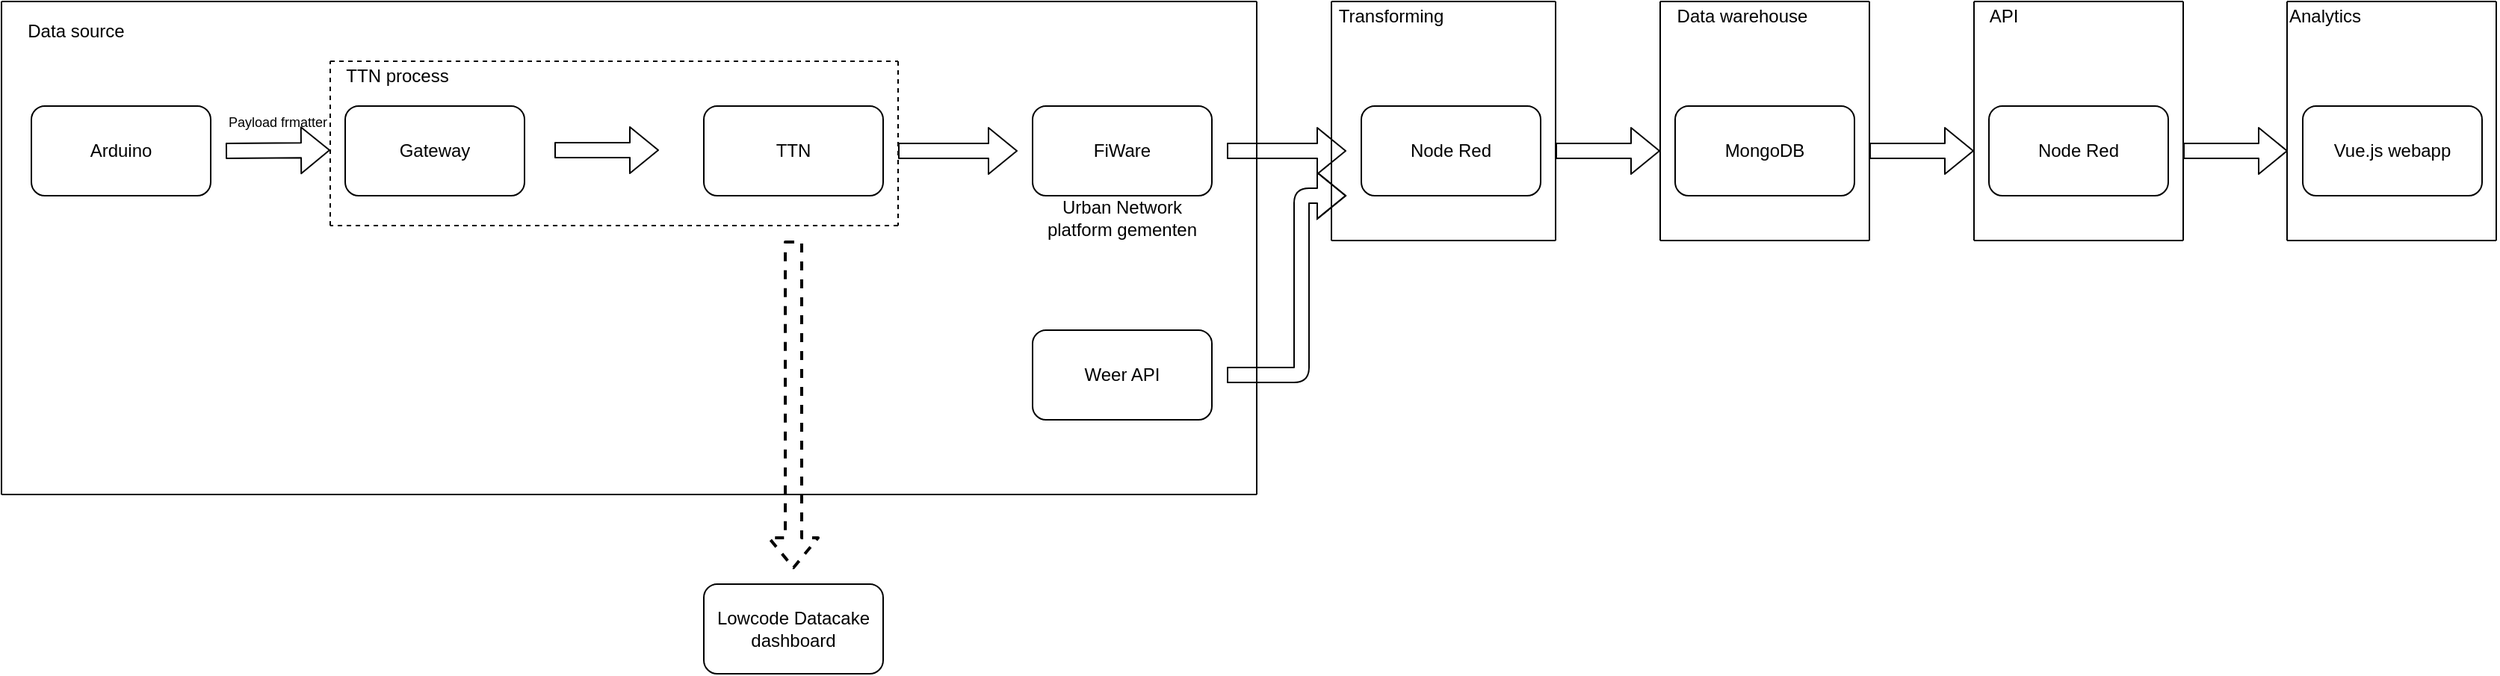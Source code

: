 <mxfile version="13.9.9" type="device"><diagram id="MOc4xLsH-9s0jo3OOITJ" name="Page-1"><mxGraphModel dx="1913" dy="846" grid="1" gridSize="10" guides="1" tooltips="1" connect="1" arrows="1" fold="1" page="1" pageScale="1" pageWidth="827" pageHeight="1169" math="0" shadow="0"><root><mxCell id="0"/><mxCell id="1" parent="0"/><mxCell id="dNtBvMP0OY09YUb5mG3B-1" value="Arduino" style="rounded=1;whiteSpace=wrap;html=1;direction=west;" parent="1" vertex="1"><mxGeometry x="-20" y="150" width="120" height="60" as="geometry"/></mxCell><mxCell id="dNtBvMP0OY09YUb5mG3B-2" value="Weer API" style="rounded=1;whiteSpace=wrap;html=1;direction=west;" parent="1" vertex="1"><mxGeometry x="650" y="300" width="120" height="60" as="geometry"/></mxCell><mxCell id="dNtBvMP0OY09YUb5mG3B-3" value="" style="shape=flexArrow;endArrow=classic;html=1;" parent="1" edge="1"><mxGeometry width="50" height="50" relative="1" as="geometry"><mxPoint x="330" y="179.5" as="sourcePoint"/><mxPoint x="400" y="179.5" as="targetPoint"/></mxGeometry></mxCell><mxCell id="dNtBvMP0OY09YUb5mG3B-4" value="TTN" style="rounded=1;whiteSpace=wrap;html=1;direction=west;" parent="1" vertex="1"><mxGeometry x="430" y="150" width="120" height="60" as="geometry"/></mxCell><mxCell id="dNtBvMP0OY09YUb5mG3B-5" value="" style="shape=flexArrow;endArrow=classic;html=1;" parent="1" edge="1"><mxGeometry width="50" height="50" relative="1" as="geometry"><mxPoint x="560" y="180" as="sourcePoint"/><mxPoint x="640" y="180" as="targetPoint"/></mxGeometry></mxCell><mxCell id="dNtBvMP0OY09YUb5mG3B-6" value="FiWare" style="rounded=1;whiteSpace=wrap;html=1;direction=west;" parent="1" vertex="1"><mxGeometry x="650" y="150" width="120" height="60" as="geometry"/></mxCell><mxCell id="dNtBvMP0OY09YUb5mG3B-7" value="Node Red" style="rounded=1;whiteSpace=wrap;html=1;direction=west;" parent="1" vertex="1"><mxGeometry x="870" y="150" width="120" height="60" as="geometry"/></mxCell><mxCell id="dNtBvMP0OY09YUb5mG3B-9" value="" style="shape=flexArrow;endArrow=classic;html=1;" parent="1" edge="1"><mxGeometry width="50" height="50" relative="1" as="geometry"><mxPoint x="780" y="180" as="sourcePoint"/><mxPoint x="860" y="180" as="targetPoint"/></mxGeometry></mxCell><mxCell id="dNtBvMP0OY09YUb5mG3B-10" value="" style="shape=flexArrow;endArrow=classic;html=1;" parent="1" edge="1"><mxGeometry width="50" height="50" relative="1" as="geometry"><mxPoint x="780" y="330" as="sourcePoint"/><mxPoint x="860" y="210" as="targetPoint"/><Array as="points"><mxPoint x="830" y="330"/><mxPoint x="830" y="210"/></Array></mxGeometry></mxCell><mxCell id="dNtBvMP0OY09YUb5mG3B-11" value="MongoDB" style="rounded=1;whiteSpace=wrap;html=1;direction=west;" parent="1" vertex="1"><mxGeometry x="1080" y="150" width="120" height="60" as="geometry"/></mxCell><mxCell id="dNtBvMP0OY09YUb5mG3B-12" value="" style="shape=flexArrow;endArrow=classic;html=1;" parent="1" edge="1"><mxGeometry width="50" height="50" relative="1" as="geometry"><mxPoint x="1000" y="180" as="sourcePoint"/><mxPoint x="1070" y="180" as="targetPoint"/></mxGeometry></mxCell><mxCell id="dNtBvMP0OY09YUb5mG3B-13" value="" style="shape=flexArrow;endArrow=classic;html=1;" parent="1" edge="1"><mxGeometry width="50" height="50" relative="1" as="geometry"><mxPoint x="1210" y="180" as="sourcePoint"/><mxPoint x="1280" y="180" as="targetPoint"/></mxGeometry></mxCell><mxCell id="dNtBvMP0OY09YUb5mG3B-16" value="Node Red" style="rounded=1;whiteSpace=wrap;html=1;direction=west;" parent="1" vertex="1"><mxGeometry x="1290" y="150" width="120" height="60" as="geometry"/></mxCell><mxCell id="dNtBvMP0OY09YUb5mG3B-17" value="Vue.js webapp" style="rounded=1;whiteSpace=wrap;html=1;direction=west;" parent="1" vertex="1"><mxGeometry x="1500" y="150" width="120" height="60" as="geometry"/></mxCell><mxCell id="dNtBvMP0OY09YUb5mG3B-18" value="" style="shape=flexArrow;endArrow=classic;html=1;" parent="1" edge="1"><mxGeometry width="50" height="50" relative="1" as="geometry"><mxPoint x="1420" y="180" as="sourcePoint"/><mxPoint x="1490" y="180" as="targetPoint"/></mxGeometry></mxCell><mxCell id="dNtBvMP0OY09YUb5mG3B-19" value="" style="endArrow=none;html=1;" parent="1" edge="1"><mxGeometry width="50" height="50" relative="1" as="geometry"><mxPoint x="-40" y="410" as="sourcePoint"/><mxPoint x="800" y="410" as="targetPoint"/></mxGeometry></mxCell><mxCell id="dNtBvMP0OY09YUb5mG3B-20" value="" style="endArrow=none;html=1;" parent="1" edge="1"><mxGeometry width="50" height="50" relative="1" as="geometry"><mxPoint x="-40" y="410" as="sourcePoint"/><mxPoint x="-40" y="80" as="targetPoint"/></mxGeometry></mxCell><mxCell id="dNtBvMP0OY09YUb5mG3B-21" value="" style="endArrow=none;html=1;" parent="1" edge="1"><mxGeometry width="50" height="50" relative="1" as="geometry"><mxPoint x="800" y="80" as="sourcePoint"/><mxPoint x="800" y="410" as="targetPoint"/><Array as="points"><mxPoint x="800" y="250"/></Array></mxGeometry></mxCell><mxCell id="dNtBvMP0OY09YUb5mG3B-22" value="" style="endArrow=none;html=1;" parent="1" edge="1"><mxGeometry width="50" height="50" relative="1" as="geometry"><mxPoint x="-40" y="80" as="sourcePoint"/><mxPoint x="800" y="80" as="targetPoint"/></mxGeometry></mxCell><mxCell id="dNtBvMP0OY09YUb5mG3B-23" value="" style="endArrow=none;html=1;" parent="1" edge="1"><mxGeometry width="50" height="50" relative="1" as="geometry"><mxPoint x="850" y="240" as="sourcePoint"/><mxPoint x="850" y="80" as="targetPoint"/></mxGeometry></mxCell><mxCell id="dNtBvMP0OY09YUb5mG3B-24" value="" style="endArrow=none;html=1;" parent="1" edge="1"><mxGeometry width="50" height="50" relative="1" as="geometry"><mxPoint x="850" y="240" as="sourcePoint"/><mxPoint x="1000" y="240" as="targetPoint"/></mxGeometry></mxCell><mxCell id="dNtBvMP0OY09YUb5mG3B-25" value="" style="endArrow=none;html=1;" parent="1" edge="1"><mxGeometry width="50" height="50" relative="1" as="geometry"><mxPoint x="1000" y="80" as="sourcePoint"/><mxPoint x="1000" y="240" as="targetPoint"/></mxGeometry></mxCell><mxCell id="dNtBvMP0OY09YUb5mG3B-26" value="" style="endArrow=none;html=1;" parent="1" edge="1"><mxGeometry width="50" height="50" relative="1" as="geometry"><mxPoint x="850" y="80" as="sourcePoint"/><mxPoint x="1000" y="80" as="targetPoint"/></mxGeometry></mxCell><mxCell id="dNtBvMP0OY09YUb5mG3B-27" value="" style="endArrow=none;html=1;" parent="1" edge="1"><mxGeometry width="50" height="50" relative="1" as="geometry"><mxPoint x="1070" y="240" as="sourcePoint"/><mxPoint x="1070" y="80" as="targetPoint"/></mxGeometry></mxCell><mxCell id="dNtBvMP0OY09YUb5mG3B-28" value="" style="endArrow=none;html=1;" parent="1" edge="1"><mxGeometry width="50" height="50" relative="1" as="geometry"><mxPoint x="1070" y="240" as="sourcePoint"/><mxPoint x="1210" y="240" as="targetPoint"/></mxGeometry></mxCell><mxCell id="dNtBvMP0OY09YUb5mG3B-29" value="" style="endArrow=none;html=1;" parent="1" edge="1"><mxGeometry width="50" height="50" relative="1" as="geometry"><mxPoint x="1210" y="80" as="sourcePoint"/><mxPoint x="1210" y="240" as="targetPoint"/></mxGeometry></mxCell><mxCell id="dNtBvMP0OY09YUb5mG3B-30" value="" style="endArrow=none;html=1;" parent="1" edge="1"><mxGeometry width="50" height="50" relative="1" as="geometry"><mxPoint x="1070" y="80" as="sourcePoint"/><mxPoint x="1210" y="80" as="targetPoint"/></mxGeometry></mxCell><mxCell id="dNtBvMP0OY09YUb5mG3B-31" value="" style="endArrow=none;html=1;" parent="1" edge="1"><mxGeometry width="50" height="50" relative="1" as="geometry"><mxPoint x="1280" y="240" as="sourcePoint"/><mxPoint x="1280" y="80" as="targetPoint"/></mxGeometry></mxCell><mxCell id="dNtBvMP0OY09YUb5mG3B-33" value="" style="endArrow=none;html=1;" parent="1" edge="1"><mxGeometry width="50" height="50" relative="1" as="geometry"><mxPoint x="1280" y="80" as="sourcePoint"/><mxPoint x="1420" y="80" as="targetPoint"/></mxGeometry></mxCell><mxCell id="dNtBvMP0OY09YUb5mG3B-34" value="" style="endArrow=none;html=1;" parent="1" edge="1"><mxGeometry width="50" height="50" relative="1" as="geometry"><mxPoint x="1420" y="240" as="sourcePoint"/><mxPoint x="1420" y="80" as="targetPoint"/></mxGeometry></mxCell><mxCell id="dNtBvMP0OY09YUb5mG3B-35" value="" style="endArrow=none;html=1;" parent="1" edge="1"><mxGeometry width="50" height="50" relative="1" as="geometry"><mxPoint x="1280" y="240" as="sourcePoint"/><mxPoint x="1420" y="240" as="targetPoint"/></mxGeometry></mxCell><mxCell id="dNtBvMP0OY09YUb5mG3B-36" value="" style="endArrow=none;html=1;" parent="1" edge="1"><mxGeometry width="50" height="50" relative="1" as="geometry"><mxPoint x="1489.5" y="240" as="sourcePoint"/><mxPoint x="1489.5" y="80" as="targetPoint"/></mxGeometry></mxCell><mxCell id="dNtBvMP0OY09YUb5mG3B-37" value="" style="endArrow=none;html=1;" parent="1" edge="1"><mxGeometry width="50" height="50" relative="1" as="geometry"><mxPoint x="1489.5" y="80" as="sourcePoint"/><mxPoint x="1629.5" y="80" as="targetPoint"/></mxGeometry></mxCell><mxCell id="dNtBvMP0OY09YUb5mG3B-38" value="" style="endArrow=none;html=1;" parent="1" edge="1"><mxGeometry width="50" height="50" relative="1" as="geometry"><mxPoint x="1629.5" y="240" as="sourcePoint"/><mxPoint x="1629.5" y="80" as="targetPoint"/></mxGeometry></mxCell><mxCell id="dNtBvMP0OY09YUb5mG3B-39" value="" style="endArrow=none;html=1;" parent="1" edge="1"><mxGeometry width="50" height="50" relative="1" as="geometry"><mxPoint x="1489.5" y="240" as="sourcePoint"/><mxPoint x="1629.5" y="240" as="targetPoint"/></mxGeometry></mxCell><mxCell id="dNtBvMP0OY09YUb5mG3B-40" value="Data source" style="text;html=1;strokeColor=none;fillColor=none;align=center;verticalAlign=middle;whiteSpace=wrap;rounded=0;direction=west;" parent="1" vertex="1"><mxGeometry x="-30" y="90" width="80" height="20" as="geometry"/></mxCell><mxCell id="dNtBvMP0OY09YUb5mG3B-41" value="Transforming" style="text;html=1;strokeColor=none;fillColor=none;align=center;verticalAlign=middle;whiteSpace=wrap;rounded=0;direction=west;" parent="1" vertex="1"><mxGeometry x="850" y="80" width="80" height="20" as="geometry"/></mxCell><mxCell id="dNtBvMP0OY09YUb5mG3B-42" value="Data warehouse" style="text;html=1;strokeColor=none;fillColor=none;align=center;verticalAlign=middle;whiteSpace=wrap;rounded=0;direction=west;" parent="1" vertex="1"><mxGeometry x="1070" y="80" width="110" height="20" as="geometry"/></mxCell><mxCell id="dNtBvMP0OY09YUb5mG3B-45" value="API" style="text;html=1;strokeColor=none;fillColor=none;align=center;verticalAlign=middle;whiteSpace=wrap;rounded=0;direction=west;" parent="1" vertex="1"><mxGeometry x="1280" y="80" width="40" height="20" as="geometry"/></mxCell><mxCell id="dNtBvMP0OY09YUb5mG3B-46" value="Analytics" style="text;html=1;strokeColor=none;fillColor=none;align=center;verticalAlign=middle;whiteSpace=wrap;rounded=0;direction=west;" parent="1" vertex="1"><mxGeometry x="1490" y="80" width="50" height="20" as="geometry"/></mxCell><mxCell id="dNtBvMP0OY09YUb5mG3B-48" value="Urban Network platform gementen" style="text;html=1;strokeColor=none;fillColor=none;align=center;verticalAlign=middle;whiteSpace=wrap;rounded=0;direction=west;" parent="1" vertex="1"><mxGeometry x="650" y="210" width="120" height="30" as="geometry"/></mxCell><mxCell id="dNtBvMP0OY09YUb5mG3B-50" value="" style="shape=flexArrow;endArrow=classic;html=1;" parent="1" edge="1"><mxGeometry width="50" height="50" relative="1" as="geometry"><mxPoint x="110" y="180" as="sourcePoint"/><mxPoint x="180" y="179.5" as="targetPoint"/></mxGeometry></mxCell><mxCell id="dNtBvMP0OY09YUb5mG3B-51" value="Gateway" style="rounded=1;whiteSpace=wrap;html=1;direction=west;" parent="1" vertex="1"><mxGeometry x="190" y="150" width="120" height="60" as="geometry"/></mxCell><mxCell id="dNtBvMP0OY09YUb5mG3B-53" value="" style="shape=flexArrow;endArrow=classic;html=1;" parent="1" edge="1"><mxGeometry width="50" height="50" relative="1" as="geometry"><mxPoint x="110" y="179.5" as="sourcePoint"/><mxPoint x="110" y="179.5" as="targetPoint"/></mxGeometry></mxCell><mxCell id="dNtBvMP0OY09YUb5mG3B-54" value="&lt;font style=&quot;font-size: 9px&quot;&gt;Payload frmatter&lt;/font&gt;" style="text;html=1;strokeColor=none;fillColor=none;align=center;verticalAlign=middle;whiteSpace=wrap;rounded=0;direction=west;" parent="1" vertex="1"><mxGeometry x="110" y="150" width="70" height="20" as="geometry"/></mxCell><mxCell id="dNtBvMP0OY09YUb5mG3B-55" value="" style="endArrow=none;dashed=1;html=1;" parent="1" edge="1"><mxGeometry width="50" height="50" relative="1" as="geometry"><mxPoint x="180" y="230" as="sourcePoint"/><mxPoint x="180" y="120" as="targetPoint"/></mxGeometry></mxCell><mxCell id="dNtBvMP0OY09YUb5mG3B-56" value="" style="endArrow=none;dashed=1;html=1;" parent="1" edge="1"><mxGeometry width="50" height="50" relative="1" as="geometry"><mxPoint x="560" y="230" as="sourcePoint"/><mxPoint x="180" y="230" as="targetPoint"/></mxGeometry></mxCell><mxCell id="dNtBvMP0OY09YUb5mG3B-57" value="" style="endArrow=none;dashed=1;html=1;" parent="1" edge="1"><mxGeometry width="50" height="50" relative="1" as="geometry"><mxPoint x="560" y="120" as="sourcePoint"/><mxPoint x="560" y="230" as="targetPoint"/></mxGeometry></mxCell><mxCell id="dNtBvMP0OY09YUb5mG3B-58" value="" style="endArrow=none;dashed=1;html=1;" parent="1" edge="1"><mxGeometry width="50" height="50" relative="1" as="geometry"><mxPoint x="180" y="120" as="sourcePoint"/><mxPoint x="560" y="120" as="targetPoint"/></mxGeometry></mxCell><mxCell id="dNtBvMP0OY09YUb5mG3B-59" value="TTN process" style="text;html=1;strokeColor=none;fillColor=none;align=center;verticalAlign=middle;whiteSpace=wrap;rounded=0;direction=west;" parent="1" vertex="1"><mxGeometry x="180" y="120" width="90" height="20" as="geometry"/></mxCell><mxCell id="dNtBvMP0OY09YUb5mG3B-60" value="" style="shape=flexArrow;endArrow=classic;html=1;dashed=1;strokeWidth=2;" parent="1" edge="1"><mxGeometry width="50" height="50" relative="1" as="geometry"><mxPoint x="490" y="240" as="sourcePoint"/><mxPoint x="490" y="460" as="targetPoint"/></mxGeometry></mxCell><mxCell id="dNtBvMP0OY09YUb5mG3B-61" value="Lowcode Datacake dashboard" style="rounded=1;whiteSpace=wrap;html=1;" parent="1" vertex="1"><mxGeometry x="430" y="470" width="120" height="60" as="geometry"/></mxCell></root></mxGraphModel></diagram></mxfile>